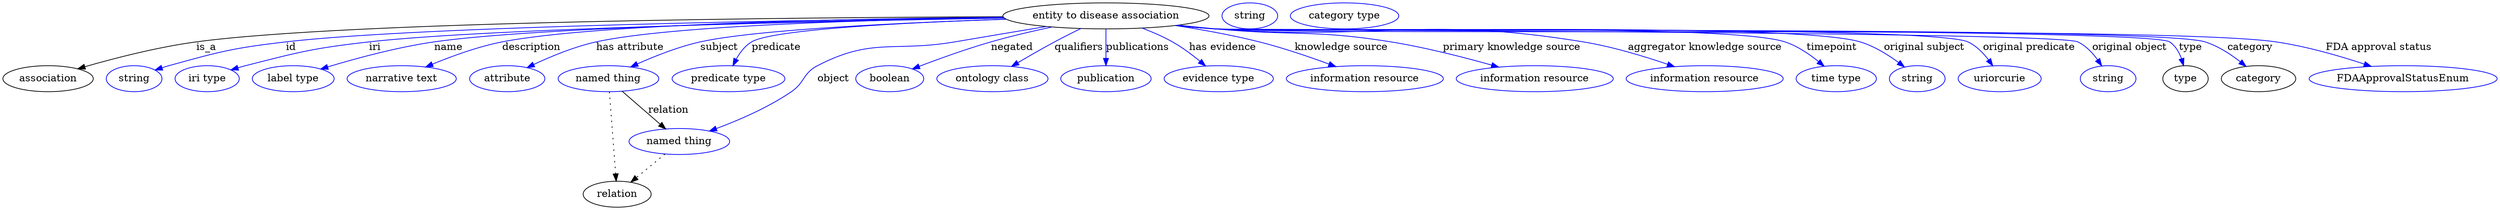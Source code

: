 digraph {
	graph [bb="0,0,3446.4,283"];
	node [label="\N"];
	"entity to disease association"	[height=0.5,
		label="entity to disease association",
		pos="1523.4,265",
		width=3.9538];
	association	[height=0.5,
		pos="62.394,178",
		width=1.7332];
	"entity to disease association" -> association	[label=is_a,
		lp="280.39,221.5",
		pos="e,103.32,191.76 1381.1,263.84 1099,262.89 477.81,257.52 266.39,229 213.31,221.84 153.98,206.43 113.05,194.6"];
	id	[color=blue,
		height=0.5,
		label=string,
		pos="181.39,178",
		width=1.0652];
	"entity to disease association" -> id	[color=blue,
		label=id,
		lp="397.39,221.5",
		pos="e,210.38,189.99 1382.1,262.66 1122.2,259.68 578.16,250.98 390.39,229 317.85,220.51 299.77,215.57 229.39,196 226.29,195.14 223.09,\
194.17 219.89,193.15",
		style=solid];
	iri	[color=blue,
		height=0.5,
		label="iri type",
		pos="282.39,178",
		width=1.2277];
	"entity to disease association" -> iri	[color=blue,
		label=iri,
		lp="513.39,221.5",
		pos="e,315.3,190.22 1382.9,261.9 1144.7,257.89 671,247.8 505.39,229 428.92,220.32 409.95,215.12 335.39,196 332.02,195.13 328.54,194.17 \
325.05,193.16",
		style=solid];
	name	[color=blue,
		height=0.5,
		label="label type",
		pos="401.39,178",
		width=1.5707];
	"entity to disease association" -> name	[color=blue,
		label=name,
		lp="615.39,221.5",
		pos="e,439.55,191.43 1382.4,262.38 1161.3,259.22 742.86,250.53 595.39,229 544.85,221.62 488.44,206.25 449.54,194.49",
		style=solid];
	description	[color=blue,
		height=0.5,
		label="narrative text",
		pos="551.39,178",
		width=2.0943];
	"entity to disease association" -> description	[color=blue,
		label=description,
		lp="729.89,221.5",
		pos="e,584.6,194.29 1381.6,263.26 1179.2,261.32 817.62,254.3 689.39,229 656.44,222.5 620.84,209.44 594.05,198.29",
		style=solid];
	"has attribute"	[color=blue,
		height=0.5,
		label=attribute,
		pos="696.39,178",
		width=1.4443];
	"entity to disease association" -> "has attribute"	[color=blue,
		label="has attribute",
		lp="866.39,221.5",
		pos="e,723.86,193.3 1382.3,262.57 1208.3,259.83 922.82,251.9 819.39,229 789.19,222.31 756.86,208.9 732.93,197.65",
		style=solid];
	subject	[color=blue,
		height=0.5,
		label="named thing",
		pos="836.39,178",
		width=1.9318];
	"entity to disease association" -> subject	[color=blue,
		label=subject,
		lp="989.39,221.5",
		pos="e,867.11,194.24 1385.7,260.31 1246.4,255.69 1040.8,246.21 963.39,229 933.27,222.3 900.94,209.48 876.43,198.5",
		style=solid];
	predicate	[color=blue,
		height=0.5,
		label="predicate type",
		pos="1002.4,178",
		width=2.1665];
	"entity to disease association" -> predicate	[color=blue,
		label=predicate,
		lp="1068.4,221.5",
		pos="e,1008.5,195.95 1385.7,260.42 1251.7,255.94 1064,246.6 1034.4,229 1025.2,223.53 1018.2,214.26 1013.1,205.18",
		style=solid];
	object	[color=blue,
		height=0.5,
		label="named thing",
		pos="934.39,91",
		width=1.9318];
	"entity to disease association" -> object	[color=blue,
		label=object,
		lp="1147.4,178",
		pos="e,976.03,105.47 1440.7,250.29 1402.3,243.89 1356,236.12 1314.4,229 1230.3,214.62 1201.1,235.31 1125.4,196 1105.3,185.57 1108.1,172.77 \
1089.4,160 1057.3,138.07 1017,120.64 985.5,108.92",
		style=solid];
	negated	[color=blue,
		height=0.5,
		label=boolean,
		pos="1225.4,178",
		width=1.2999];
	"entity to disease association" -> negated	[color=blue,
		label=negated,
		lp="1393.4,221.5",
		pos="e,1256.5,191.48 1448.5,249.58 1421.8,243.89 1391.6,236.84 1364.4,229 1330.8,219.31 1293.6,205.77 1266.1,195.22",
		style=solid];
	qualifiers	[color=blue,
		height=0.5,
		label="ontology class",
		pos="1366.4,178",
		width=2.1304];
	"entity to disease association" -> qualifiers	[color=blue,
		label=qualifiers,
		lp="1485.9,221.5",
		pos="e,1392.9,195.02 1488.5,247.38 1476.9,241.72 1464,235.24 1452.4,229 1435.5,219.92 1417,209.3 1401.6,200.19",
		style=solid];
	publications	[color=blue,
		height=0.5,
		label=publication,
		pos="1523.4,178",
		width=1.7332];
	"entity to disease association" -> publications	[color=blue,
		label=publications,
		lp="1567.4,221.5",
		pos="e,1523.4,196.18 1523.4,246.8 1523.4,235.16 1523.4,219.55 1523.4,206.24",
		style=solid];
	"has evidence"	[color=blue,
		height=0.5,
		label="evidence type",
		pos="1679.4,178",
		width=2.0943];
	"entity to disease association" -> "has evidence"	[color=blue,
		label="has evidence",
		lp="1684.9,221.5",
		pos="e,1661.1,195.69 1573.3,248.11 1587.3,242.83 1602.3,236.39 1615.4,229 1628.7,221.48 1642.3,211.34 1653.5,202.15",
		style=solid];
	"knowledge source"	[color=blue,
		height=0.5,
		label="information resource",
		pos="1881.4,178",
		width=3.015];
	"entity to disease association" -> "knowledge source"	[color=blue,
		label="knowledge source",
		lp="1848.9,221.5",
		pos="e,1841.3,194.73 1619.1,251.66 1655.7,246.03 1697.8,238.48 1735.4,229 1768,220.77 1803.8,208.57 1831.8,198.28",
		style=solid];
	"primary knowledge source"	[color=blue,
		height=0.5,
		label="information resource",
		pos="2116.4,178",
		width=3.015];
	"entity to disease association" -> "primary knowledge source"	[color=blue,
		label="primary knowledge source",
		lp="2084.4,221.5",
		pos="e,2066.6,194.05 1623.9,252.23 1641.1,250.37 1658.7,248.55 1675.4,247 1782.8,237 1810.9,246.2 1917.4,229 1964.9,221.33 2017.7,207.83 \
2056.9,196.8",
		style=solid];
	"aggregator knowledge source"	[color=blue,
		height=0.5,
		label="information resource",
		pos="2351.4,178",
		width=3.015];
	"entity to disease association" -> "aggregator knowledge source"	[color=blue,
		label="aggregator knowledge source",
		lp="2351.9,221.5",
		pos="e,2309.6,194.66 1621.4,251.93 1639.3,250.04 1657.9,248.29 1675.4,247 1900.7,230.43 1960.4,265.52 2183.4,229 2223.3,222.47 2267,209.26 \
2299.8,198.06",
		style=solid];
	timepoint	[color=blue,
		height=0.5,
		label="time type",
		pos="2533.4,178",
		width=1.5346];
	"entity to disease association" -> timepoint	[color=blue,
		label=timepoint,
		lp="2527.4,221.5",
		pos="e,2516.6,195.19 1620.6,251.84 1638.8,249.93 1657.6,248.19 1675.4,247 1762.7,241.13 2379.3,256.37 2462.4,229 2479.4,223.39 2496,212.2 \
2508.8,201.82",
		style=solid];
	"original subject"	[color=blue,
		height=0.5,
		label=string,
		pos="2645.4,178",
		width=1.0652];
	"entity to disease association" -> "original subject"	[color=blue,
		label="original subject",
		lp="2655.4,221.5",
		pos="e,2627.7,194.25 1620.6,251.8 1638.8,249.89 1657.6,248.17 1675.4,247 1774.2,240.49 2471.6,257.53 2566.4,229 2585.8,223.18 2605,211.18 \
2619.6,200.4",
		style=solid];
	"original predicate"	[color=blue,
		height=0.5,
		label=uriorcurie,
		pos="2759.4,178",
		width=1.5887];
	"entity to disease association" -> "original predicate"	[color=blue,
		label="original predicate",
		lp="2799.9,221.5",
		pos="e,2749.9,195.81 1620.2,251.8 1638.5,249.88 1657.5,248.15 1675.4,247 1733.1,243.28 2662.9,253.26 2715.4,229 2726.9,223.67 2736.7,\
213.71 2744,204.07",
		style=solid];
	"original object"	[color=blue,
		height=0.5,
		label=string,
		pos="2909.4,178",
		width=1.0652];
	"entity to disease association" -> "original object"	[color=blue,
		label="original object",
		lp="2938.9,221.5",
		pos="e,2900.5,195.8 1620.2,251.76 1638.5,249.85 1657.5,248.13 1675.4,247 1708.4,244.91 2837.5,243.21 2867.4,229 2878.5,223.71 2887.8,\
213.9 2894.7,204.35",
		style=solid];
	type	[height=0.5,
		pos="3016.4,178",
		width=0.86659];
	"entity to disease association" -> type	[color=blue,
		label=type,
		lp="3023.4,221.5",
		pos="e,3013.8,195.98 1620.2,251.74 1638.5,249.83 1657.5,248.12 1675.4,247 1712,244.71 2963.8,249.23 2994.4,229 3002.4,223.67 3007.6,214.69 \
3010.8,205.79",
		style=solid];
	category	[height=0.5,
		pos="3117.4,178",
		width=1.4263];
	"entity to disease association" -> category	[color=blue,
		label=category,
		lp="3105.9,221.5",
		pos="e,3100.1,195.01 1620.2,251.74 1638.5,249.82 1657.5,248.12 1675.4,247 1751.3,242.27 2970.9,251.73 3043.4,229 3061.3,223.39 3078.8,\
211.93 3092.3,201.39",
		style=solid];
	"FDA approval status"	[color=blue,
		height=0.5,
		label=FDAApprovalStatusEnum,
		pos="3316.4,178",
		width=3.6108];
	"entity to disease association" -> "FDA approval status"	[color=blue,
		label="FDA approval status",
		lp="3283.9,221.5",
		pos="e,3272.5,195.06 1620.2,251.72 1638.5,249.81 1657.5,248.11 1675.4,247 1838,236.93 2980.2,252.58 3141.4,229 3182.9,222.92 3228.5,209.68 \
3262.7,198.35",
		style=solid];
	subject -> object	[label=relation,
		lp="919.39,134.5",
		pos="e,915.56,108.34 855.29,160.61 870.2,147.68 891.19,129.47 907.8,115.07"];
	relation	[height=0.5,
		pos="848.39,18",
		width=1.2999];
	subject -> relation	[pos="e,847.09,36.188 837.7,159.79 839.78,132.48 843.84,78.994 846.31,46.38",
		style=dotted];
	object -> relation	[pos="e,867.35,34.647 914.45,73.533 902.81,63.922 887.97,51.669 875.3,41.213",
		style=dotted];
	association_type	[color=blue,
		height=0.5,
		label=string,
		pos="1722.4,265",
		width=1.0652];
	association_category	[color=blue,
		height=0.5,
		label="category type",
		pos="1853.4,265",
		width=2.0762];
}
